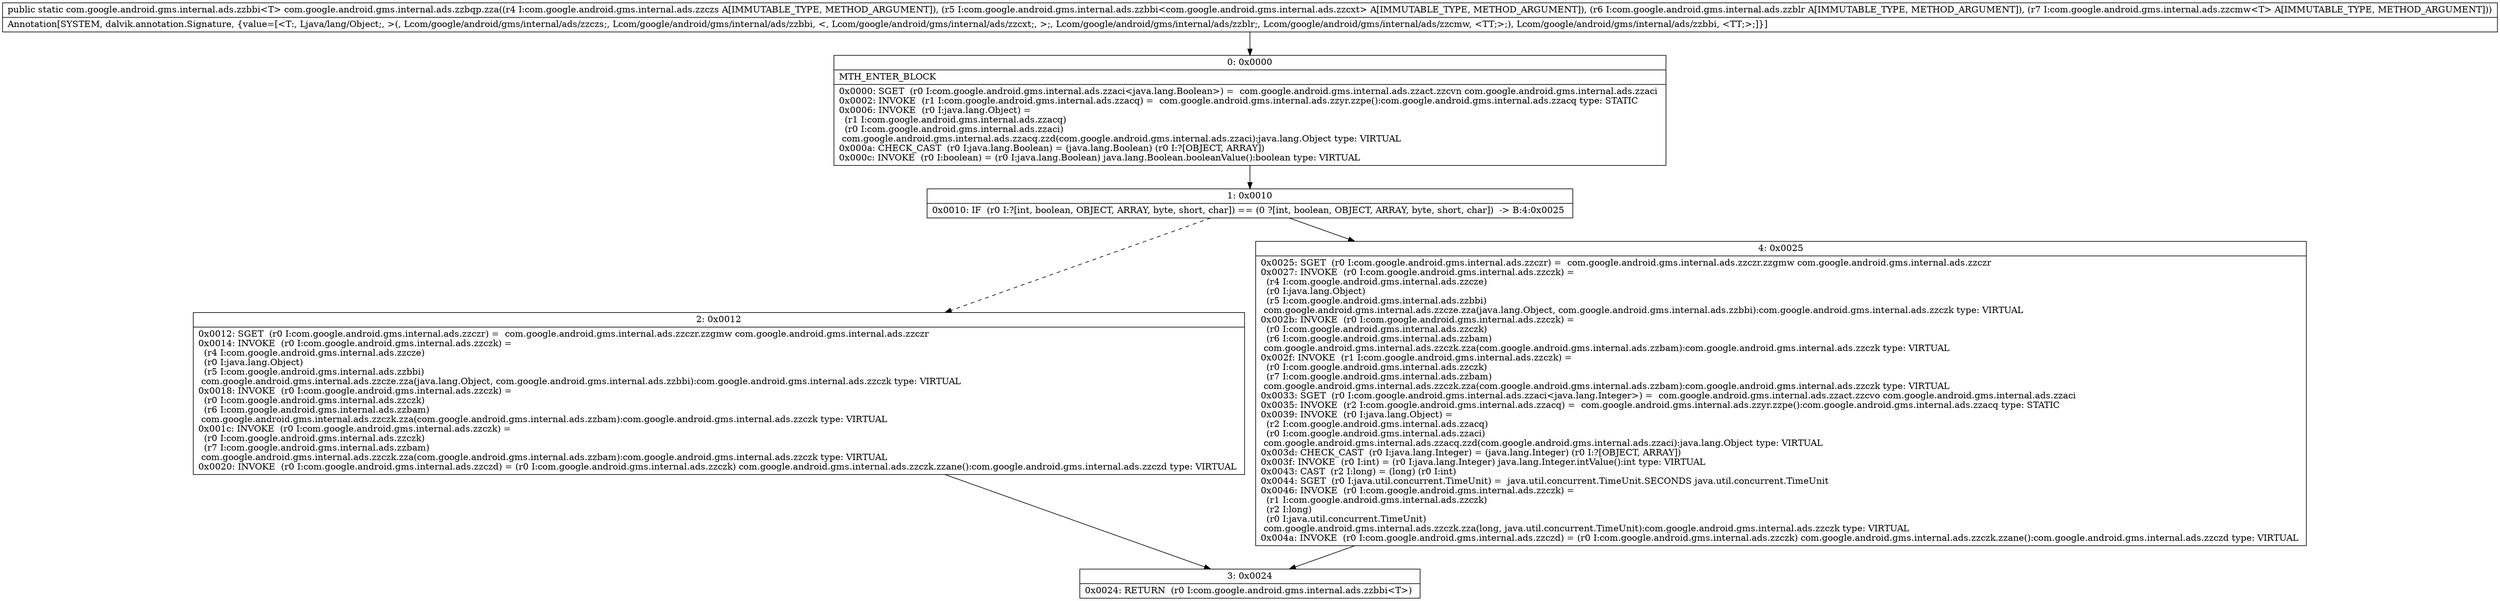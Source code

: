 digraph "CFG forcom.google.android.gms.internal.ads.zzbqp.zza(Lcom\/google\/android\/gms\/internal\/ads\/zzczs;Lcom\/google\/android\/gms\/internal\/ads\/zzbbi;Lcom\/google\/android\/gms\/internal\/ads\/zzblr;Lcom\/google\/android\/gms\/internal\/ads\/zzcmw;)Lcom\/google\/android\/gms\/internal\/ads\/zzbbi;" {
Node_0 [shape=record,label="{0\:\ 0x0000|MTH_ENTER_BLOCK\l|0x0000: SGET  (r0 I:com.google.android.gms.internal.ads.zzaci\<java.lang.Boolean\>) =  com.google.android.gms.internal.ads.zzact.zzcvn com.google.android.gms.internal.ads.zzaci \l0x0002: INVOKE  (r1 I:com.google.android.gms.internal.ads.zzacq) =  com.google.android.gms.internal.ads.zzyr.zzpe():com.google.android.gms.internal.ads.zzacq type: STATIC \l0x0006: INVOKE  (r0 I:java.lang.Object) = \l  (r1 I:com.google.android.gms.internal.ads.zzacq)\l  (r0 I:com.google.android.gms.internal.ads.zzaci)\l com.google.android.gms.internal.ads.zzacq.zzd(com.google.android.gms.internal.ads.zzaci):java.lang.Object type: VIRTUAL \l0x000a: CHECK_CAST  (r0 I:java.lang.Boolean) = (java.lang.Boolean) (r0 I:?[OBJECT, ARRAY]) \l0x000c: INVOKE  (r0 I:boolean) = (r0 I:java.lang.Boolean) java.lang.Boolean.booleanValue():boolean type: VIRTUAL \l}"];
Node_1 [shape=record,label="{1\:\ 0x0010|0x0010: IF  (r0 I:?[int, boolean, OBJECT, ARRAY, byte, short, char]) == (0 ?[int, boolean, OBJECT, ARRAY, byte, short, char])  \-\> B:4:0x0025 \l}"];
Node_2 [shape=record,label="{2\:\ 0x0012|0x0012: SGET  (r0 I:com.google.android.gms.internal.ads.zzczr) =  com.google.android.gms.internal.ads.zzczr.zzgmw com.google.android.gms.internal.ads.zzczr \l0x0014: INVOKE  (r0 I:com.google.android.gms.internal.ads.zzczk) = \l  (r4 I:com.google.android.gms.internal.ads.zzcze)\l  (r0 I:java.lang.Object)\l  (r5 I:com.google.android.gms.internal.ads.zzbbi)\l com.google.android.gms.internal.ads.zzcze.zza(java.lang.Object, com.google.android.gms.internal.ads.zzbbi):com.google.android.gms.internal.ads.zzczk type: VIRTUAL \l0x0018: INVOKE  (r0 I:com.google.android.gms.internal.ads.zzczk) = \l  (r0 I:com.google.android.gms.internal.ads.zzczk)\l  (r6 I:com.google.android.gms.internal.ads.zzbam)\l com.google.android.gms.internal.ads.zzczk.zza(com.google.android.gms.internal.ads.zzbam):com.google.android.gms.internal.ads.zzczk type: VIRTUAL \l0x001c: INVOKE  (r0 I:com.google.android.gms.internal.ads.zzczk) = \l  (r0 I:com.google.android.gms.internal.ads.zzczk)\l  (r7 I:com.google.android.gms.internal.ads.zzbam)\l com.google.android.gms.internal.ads.zzczk.zza(com.google.android.gms.internal.ads.zzbam):com.google.android.gms.internal.ads.zzczk type: VIRTUAL \l0x0020: INVOKE  (r0 I:com.google.android.gms.internal.ads.zzczd) = (r0 I:com.google.android.gms.internal.ads.zzczk) com.google.android.gms.internal.ads.zzczk.zzane():com.google.android.gms.internal.ads.zzczd type: VIRTUAL \l}"];
Node_3 [shape=record,label="{3\:\ 0x0024|0x0024: RETURN  (r0 I:com.google.android.gms.internal.ads.zzbbi\<T\>) \l}"];
Node_4 [shape=record,label="{4\:\ 0x0025|0x0025: SGET  (r0 I:com.google.android.gms.internal.ads.zzczr) =  com.google.android.gms.internal.ads.zzczr.zzgmw com.google.android.gms.internal.ads.zzczr \l0x0027: INVOKE  (r0 I:com.google.android.gms.internal.ads.zzczk) = \l  (r4 I:com.google.android.gms.internal.ads.zzcze)\l  (r0 I:java.lang.Object)\l  (r5 I:com.google.android.gms.internal.ads.zzbbi)\l com.google.android.gms.internal.ads.zzcze.zza(java.lang.Object, com.google.android.gms.internal.ads.zzbbi):com.google.android.gms.internal.ads.zzczk type: VIRTUAL \l0x002b: INVOKE  (r0 I:com.google.android.gms.internal.ads.zzczk) = \l  (r0 I:com.google.android.gms.internal.ads.zzczk)\l  (r6 I:com.google.android.gms.internal.ads.zzbam)\l com.google.android.gms.internal.ads.zzczk.zza(com.google.android.gms.internal.ads.zzbam):com.google.android.gms.internal.ads.zzczk type: VIRTUAL \l0x002f: INVOKE  (r1 I:com.google.android.gms.internal.ads.zzczk) = \l  (r0 I:com.google.android.gms.internal.ads.zzczk)\l  (r7 I:com.google.android.gms.internal.ads.zzbam)\l com.google.android.gms.internal.ads.zzczk.zza(com.google.android.gms.internal.ads.zzbam):com.google.android.gms.internal.ads.zzczk type: VIRTUAL \l0x0033: SGET  (r0 I:com.google.android.gms.internal.ads.zzaci\<java.lang.Integer\>) =  com.google.android.gms.internal.ads.zzact.zzcvo com.google.android.gms.internal.ads.zzaci \l0x0035: INVOKE  (r2 I:com.google.android.gms.internal.ads.zzacq) =  com.google.android.gms.internal.ads.zzyr.zzpe():com.google.android.gms.internal.ads.zzacq type: STATIC \l0x0039: INVOKE  (r0 I:java.lang.Object) = \l  (r2 I:com.google.android.gms.internal.ads.zzacq)\l  (r0 I:com.google.android.gms.internal.ads.zzaci)\l com.google.android.gms.internal.ads.zzacq.zzd(com.google.android.gms.internal.ads.zzaci):java.lang.Object type: VIRTUAL \l0x003d: CHECK_CAST  (r0 I:java.lang.Integer) = (java.lang.Integer) (r0 I:?[OBJECT, ARRAY]) \l0x003f: INVOKE  (r0 I:int) = (r0 I:java.lang.Integer) java.lang.Integer.intValue():int type: VIRTUAL \l0x0043: CAST  (r2 I:long) = (long) (r0 I:int) \l0x0044: SGET  (r0 I:java.util.concurrent.TimeUnit) =  java.util.concurrent.TimeUnit.SECONDS java.util.concurrent.TimeUnit \l0x0046: INVOKE  (r0 I:com.google.android.gms.internal.ads.zzczk) = \l  (r1 I:com.google.android.gms.internal.ads.zzczk)\l  (r2 I:long)\l  (r0 I:java.util.concurrent.TimeUnit)\l com.google.android.gms.internal.ads.zzczk.zza(long, java.util.concurrent.TimeUnit):com.google.android.gms.internal.ads.zzczk type: VIRTUAL \l0x004a: INVOKE  (r0 I:com.google.android.gms.internal.ads.zzczd) = (r0 I:com.google.android.gms.internal.ads.zzczk) com.google.android.gms.internal.ads.zzczk.zzane():com.google.android.gms.internal.ads.zzczd type: VIRTUAL \l}"];
MethodNode[shape=record,label="{public static com.google.android.gms.internal.ads.zzbbi\<T\> com.google.android.gms.internal.ads.zzbqp.zza((r4 I:com.google.android.gms.internal.ads.zzczs A[IMMUTABLE_TYPE, METHOD_ARGUMENT]), (r5 I:com.google.android.gms.internal.ads.zzbbi\<com.google.android.gms.internal.ads.zzcxt\> A[IMMUTABLE_TYPE, METHOD_ARGUMENT]), (r6 I:com.google.android.gms.internal.ads.zzblr A[IMMUTABLE_TYPE, METHOD_ARGUMENT]), (r7 I:com.google.android.gms.internal.ads.zzcmw\<T\> A[IMMUTABLE_TYPE, METHOD_ARGUMENT]))  | Annotation[SYSTEM, dalvik.annotation.Signature, \{value=[\<T:, Ljava\/lang\/Object;, \>(, Lcom\/google\/android\/gms\/internal\/ads\/zzczs;, Lcom\/google\/android\/gms\/internal\/ads\/zzbbi, \<, Lcom\/google\/android\/gms\/internal\/ads\/zzcxt;, \>;, Lcom\/google\/android\/gms\/internal\/ads\/zzblr;, Lcom\/google\/android\/gms\/internal\/ads\/zzcmw, \<TT;\>;), Lcom\/google\/android\/gms\/internal\/ads\/zzbbi, \<TT;\>;]\}]\l}"];
MethodNode -> Node_0;
Node_0 -> Node_1;
Node_1 -> Node_2[style=dashed];
Node_1 -> Node_4;
Node_2 -> Node_3;
Node_4 -> Node_3;
}

